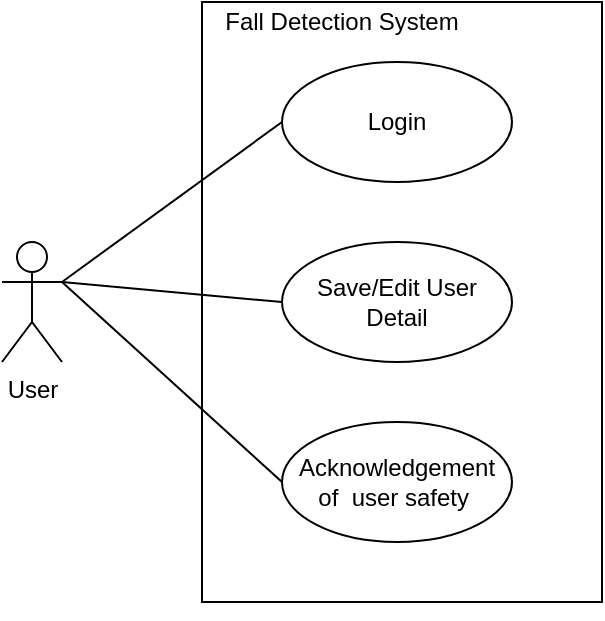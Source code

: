 <mxfile version="13.1.14" type="device"><diagram id="_iQdVaxAD1ESM77sSgR6" name="Page-1"><mxGraphModel dx="946" dy="614" grid="1" gridSize="10" guides="1" tooltips="1" connect="1" arrows="1" fold="1" page="1" pageScale="1" pageWidth="850" pageHeight="1100" math="0" shadow="0"><root><mxCell id="0"/><mxCell id="1" parent="0"/><mxCell id="N8-TwpidliH3kfrdRZVW-4" value="User" style="shape=umlActor;verticalLabelPosition=bottom;labelBackgroundColor=#ffffff;verticalAlign=top;html=1;outlineConnect=0;" vertex="1" parent="1"><mxGeometry x="100" y="280" width="30" height="60" as="geometry"/></mxCell><mxCell id="N8-TwpidliH3kfrdRZVW-11" value="" style="rounded=0;whiteSpace=wrap;html=1;" vertex="1" parent="1"><mxGeometry x="200" y="160" width="200" height="300" as="geometry"/></mxCell><mxCell id="N8-TwpidliH3kfrdRZVW-13" value="Login" style="ellipse;whiteSpace=wrap;html=1;" vertex="1" parent="1"><mxGeometry x="240" y="190" width="115" height="60" as="geometry"/></mxCell><mxCell id="N8-TwpidliH3kfrdRZVW-14" value="Save/Edit User Detail" style="ellipse;whiteSpace=wrap;html=1;" vertex="1" parent="1"><mxGeometry x="240" y="280" width="115" height="60" as="geometry"/></mxCell><mxCell id="N8-TwpidliH3kfrdRZVW-15" value="Acknowledgement of&amp;nbsp; user safety&amp;nbsp;" style="ellipse;whiteSpace=wrap;html=1;" vertex="1" parent="1"><mxGeometry x="240" y="370" width="115" height="60" as="geometry"/></mxCell><mxCell id="N8-TwpidliH3kfrdRZVW-18" value="Fall Detection System" style="text;html=1;strokeColor=none;fillColor=none;align=center;verticalAlign=middle;whiteSpace=wrap;rounded=0;" vertex="1" parent="1"><mxGeometry x="200" y="160" width="140" height="20" as="geometry"/></mxCell><mxCell id="N8-TwpidliH3kfrdRZVW-19" value="" style="endArrow=none;html=1;entryX=0;entryY=0.5;entryDx=0;entryDy=0;exitX=1;exitY=0.333;exitDx=0;exitDy=0;exitPerimeter=0;" edge="1" parent="1" source="N8-TwpidliH3kfrdRZVW-4" target="N8-TwpidliH3kfrdRZVW-13"><mxGeometry width="50" height="50" relative="1" as="geometry"><mxPoint x="130" y="350" as="sourcePoint"/><mxPoint x="180" y="300" as="targetPoint"/></mxGeometry></mxCell><mxCell id="N8-TwpidliH3kfrdRZVW-20" value="" style="endArrow=none;html=1;entryX=0;entryY=0.5;entryDx=0;entryDy=0;exitX=1;exitY=0.333;exitDx=0;exitDy=0;exitPerimeter=0;" edge="1" parent="1" source="N8-TwpidliH3kfrdRZVW-4" target="N8-TwpidliH3kfrdRZVW-14"><mxGeometry width="50" height="50" relative="1" as="geometry"><mxPoint x="130" y="340" as="sourcePoint"/><mxPoint x="250" y="230" as="targetPoint"/></mxGeometry></mxCell><mxCell id="N8-TwpidliH3kfrdRZVW-21" value="" style="endArrow=none;html=1;entryX=0;entryY=0.5;entryDx=0;entryDy=0;exitX=1;exitY=0.333;exitDx=0;exitDy=0;exitPerimeter=0;" edge="1" parent="1" source="N8-TwpidliH3kfrdRZVW-4" target="N8-TwpidliH3kfrdRZVW-15"><mxGeometry width="50" height="50" relative="1" as="geometry"><mxPoint x="140" y="350" as="sourcePoint"/><mxPoint x="250" y="320" as="targetPoint"/></mxGeometry></mxCell><mxCell id="N8-TwpidliH3kfrdRZVW-23" style="edgeStyle=orthogonalEdgeStyle;rounded=0;orthogonalLoop=1;jettySize=auto;html=1;exitX=0.5;exitY=1;exitDx=0;exitDy=0;" edge="1" parent="1" source="N8-TwpidliH3kfrdRZVW-11" target="N8-TwpidliH3kfrdRZVW-11"><mxGeometry relative="1" as="geometry"/></mxCell></root></mxGraphModel></diagram></mxfile>